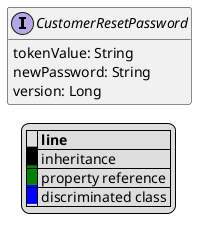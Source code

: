 @startuml

hide empty fields
hide empty methods
legend
|= |= line |
|<back:black>   </back>| inheritance |
|<back:green>   </back>| property reference |
|<back:blue>   </back>| discriminated class |
endlegend
interface CustomerResetPassword [[CustomerResetPassword.svg]]  {
    tokenValue: String
    newPassword: String
    version: Long
}






@enduml
